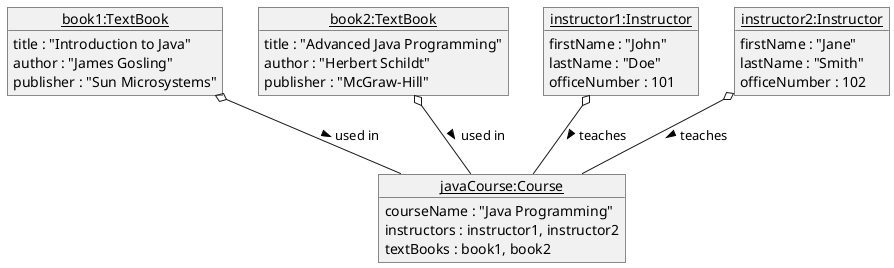 @startuml

object "<u>javaCourse:Course</u>" as javaCourse {
  courseName : "Java Programming"
  instructors : instructor1, instructor2
  textBooks : book1, book2
}

object "<u>book1:TextBook</u>" as book1 {
  title : "Introduction to Java"
  author : "James Gosling"
  publisher : "Sun Microsystems"
}

object "<u>book2:TextBook</u>" as book2 {
  title : "Advanced Java Programming"
  author : "Herbert Schildt"
  publisher : "McGraw-Hill"
}

object "<u>instructor1:Instructor</u>" as instructor1 {
  firstName : "John"
  lastName : "Doe"
  officeNumber : 101
}

object "<u>instructor2:Instructor</u>" as instructor2 {
  firstName : "Jane"
  lastName : "Smith"
  officeNumber : 102
}

instructor1 o-- javaCourse : teaches >
instructor2 o-- javaCourse : teaches >
book1 o-- javaCourse : used in >
book2 o-- javaCourse : used in >

@enduml
